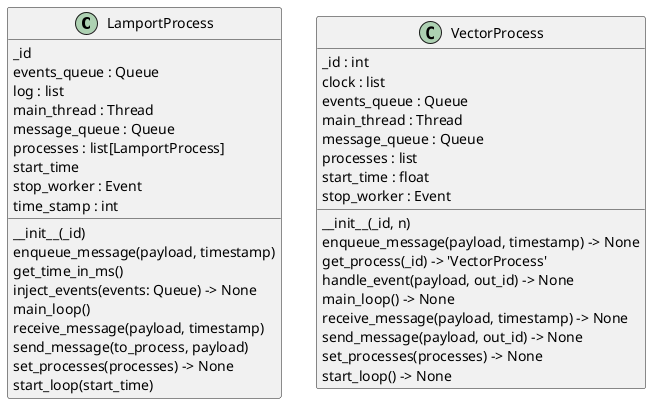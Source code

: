 @startuml classes
set namespaceSeparator none
class "LamportProcess" as Lamport_timestamps.LamportProcess.LamportProcess {
  _id
  events_queue : Queue
  log : list
  main_thread : Thread
  message_queue : Queue
  processes : list[LamportProcess]
  start_time
  stop_worker : Event
  time_stamp : int
  __init__(_id)
  enqueue_message(payload, timestamp)
  get_time_in_ms()
  inject_events(events: Queue) -> None
  main_loop()
  receive_message(payload, timestamp)
  send_message(to_process, payload)
  set_processes(processes) -> None
  start_loop(start_time)
}

class "VectorProcess" as Vector_clocks.VectorProcess.VectorProcess {
  _id : int
  clock : list
  events_queue : Queue
  main_thread : Thread
  message_queue : Queue
  processes : list
  start_time : float
  stop_worker : Event
  __init__(_id, n)
  enqueue_message(payload, timestamp) -> None
  get_process(_id) -> 'VectorProcess'
  handle_event(payload, out_id) -> None
  main_loop() -> None
  receive_message(payload, timestamp) -> None
  send_message(payload, out_id) -> None
  set_processes(processes) -> None
  start_loop() -> None
}
@enduml

